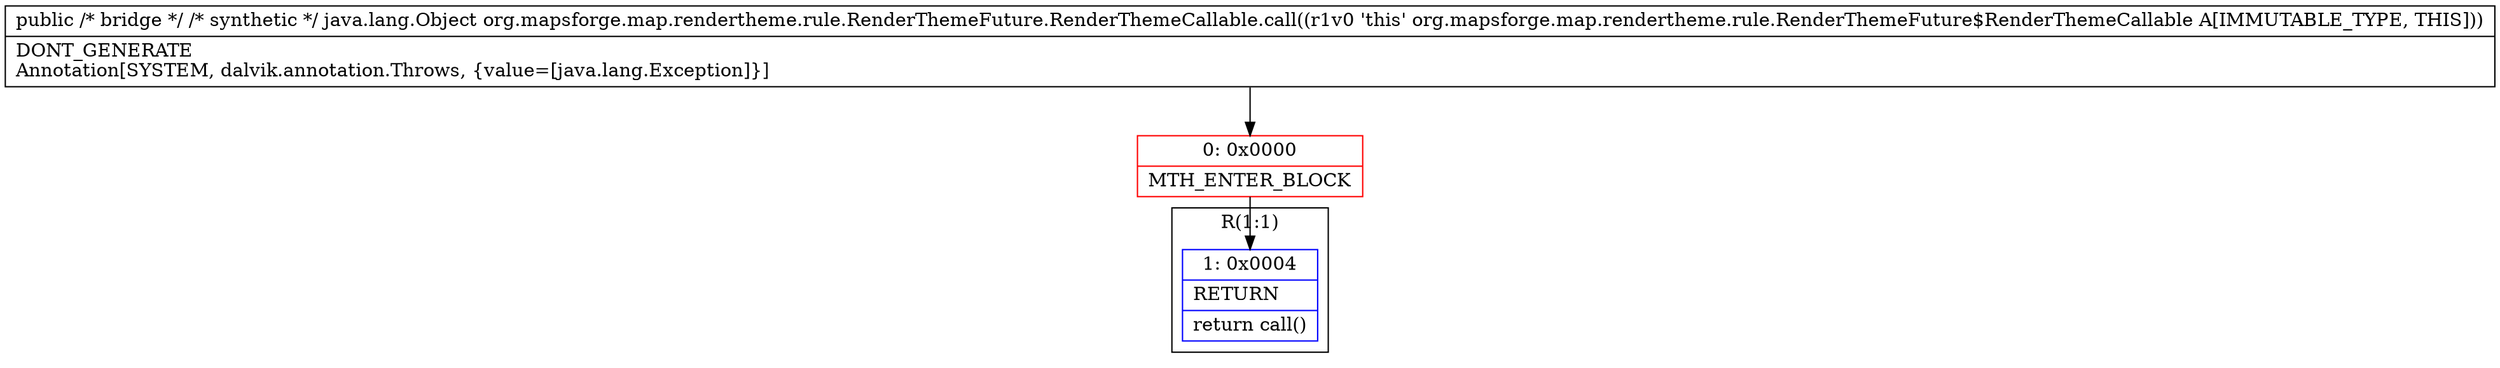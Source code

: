 digraph "CFG fororg.mapsforge.map.rendertheme.rule.RenderThemeFuture.RenderThemeCallable.call()Ljava\/lang\/Object;" {
subgraph cluster_Region_1222408188 {
label = "R(1:1)";
node [shape=record,color=blue];
Node_1 [shape=record,label="{1\:\ 0x0004|RETURN\l|return call()\l}"];
}
Node_0 [shape=record,color=red,label="{0\:\ 0x0000|MTH_ENTER_BLOCK\l}"];
MethodNode[shape=record,label="{public \/* bridge *\/ \/* synthetic *\/ java.lang.Object org.mapsforge.map.rendertheme.rule.RenderThemeFuture.RenderThemeCallable.call((r1v0 'this' org.mapsforge.map.rendertheme.rule.RenderThemeFuture$RenderThemeCallable A[IMMUTABLE_TYPE, THIS]))  | DONT_GENERATE\lAnnotation[SYSTEM, dalvik.annotation.Throws, \{value=[java.lang.Exception]\}]\l}"];
MethodNode -> Node_0;
Node_0 -> Node_1;
}

